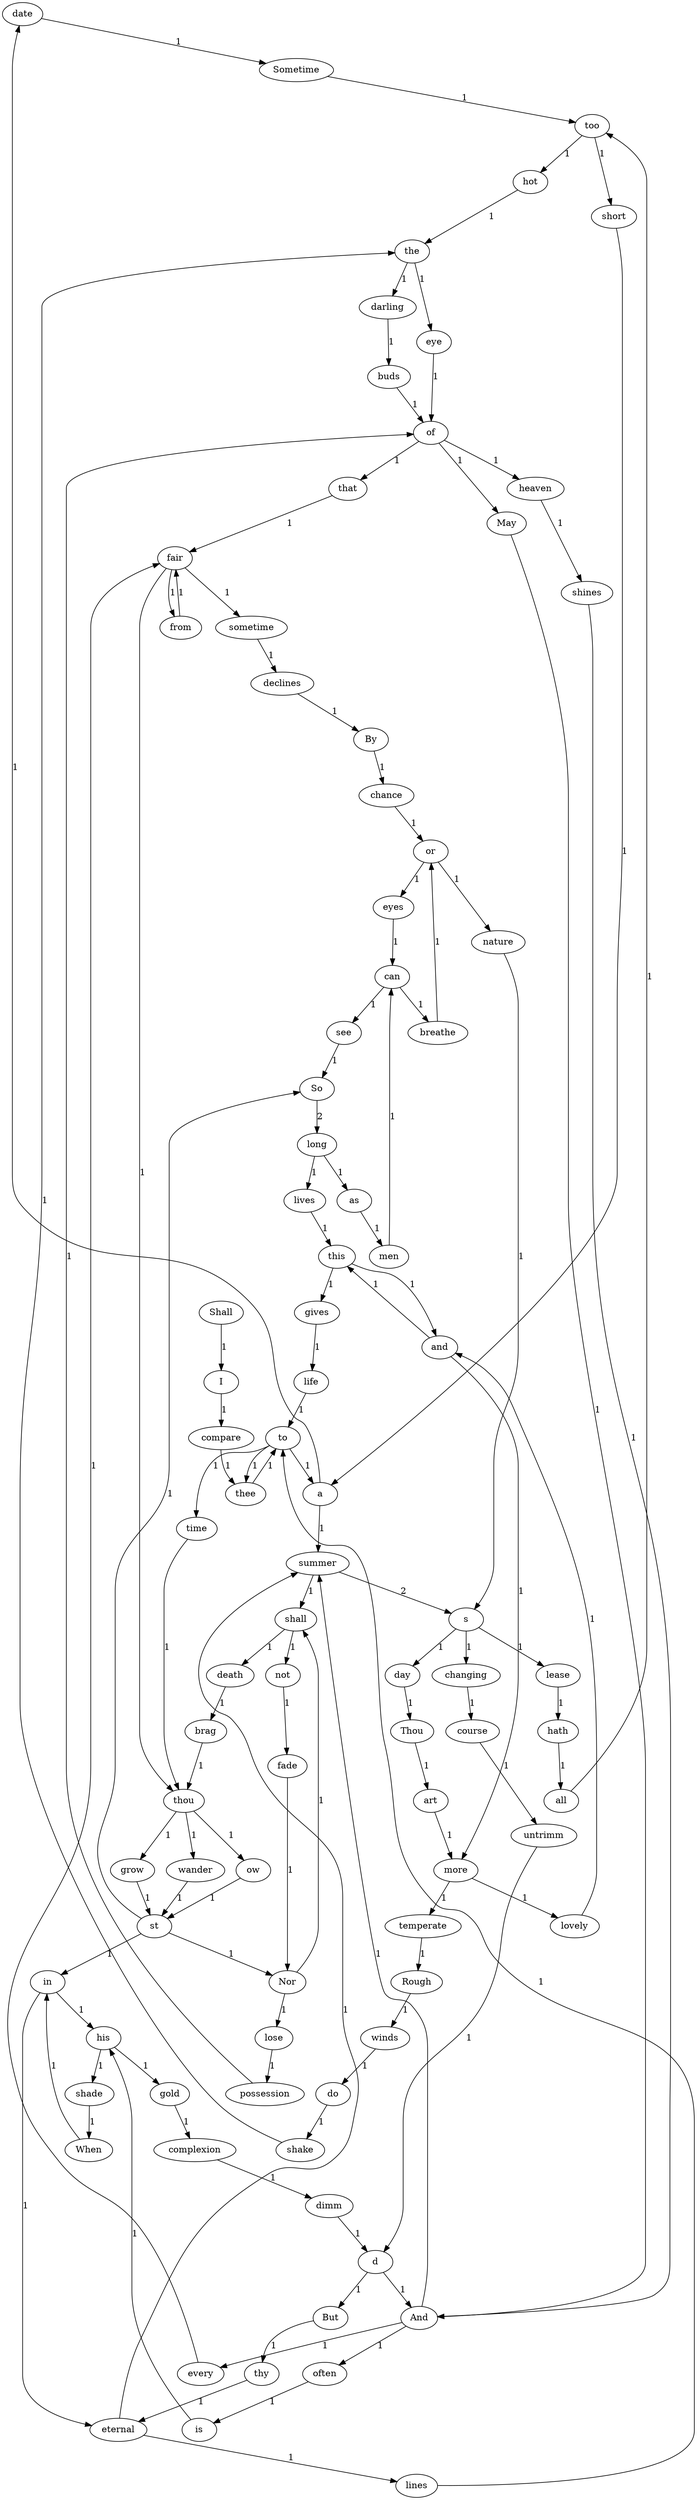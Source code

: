 digraph G {
  "date" -> "Sometime" [label="1"];
  "sometime" -> "declines" [label="1"];
  "shake" -> "the" [label="1"];
  "thy" -> "eternal" [label="1"];
  "possession" -> "of" [label="1"];
  "do" -> "shake" [label="1"];
  "fair" -> "sometime" [label="1"];
  "fair" -> "from" [label="1"];
  "fair" -> "thou" [label="1"];
  "buds" -> "of" [label="1"];
  "changing" -> "course" [label="1"];
  "that" -> "fair" [label="1"];
  "his" -> "gold" [label="1"];
  "his" -> "shade" [label="1"];
  "untrimm" -> "d" [label="1"];
  "from" -> "fair" [label="1"];
  "day" -> "Thou" [label="1"];
  "hath" -> "all" [label="1"];
  "all" -> "too" [label="1"];
  "thee" -> "to" [label="1"];
  "grow" -> "st" [label="1"];
  "lives" -> "this" [label="1"];
  "in" -> "eternal" [label="1"];
  "in" -> "his" [label="1"];
  "lose" -> "possession" [label="1"];
  "shade" -> "When" [label="1"];
  "this" -> "and" [label="1"];
  "this" -> "gives" [label="1"];
  "shall" -> "not" [label="1"];
  "shall" -> "death" [label="1"];
  "often" -> "is" [label="1"];
  "is" -> "his" [label="1"];
  "Rough" -> "winds" [label="1"];
  "heaven" -> "shines" [label="1"];
  "eye" -> "of" [label="1"];
  "Nor" -> "lose" [label="1"];
  "Nor" -> "shall" [label="1"];
  "temperate" -> "Rough" [label="1"];
  "as" -> "men" [label="1"];
  "And" -> "often" [label="1"];
  "And" -> "every" [label="1"];
  "And" -> "summer" [label="1"];
  "wander" -> "st" [label="1"];
  "shines" -> "And" [label="1"];
  "compare" -> "thee" [label="1"];
  "May" -> "And" [label="1"];
  "death" -> "brag" [label="1"];
  "I" -> "compare" [label="1"];
  "dimm" -> "d" [label="1"];
  "hot" -> "the" [label="1"];
  "eyes" -> "can" [label="1"];
  "Shall" -> "I" [label="1"];
  "summer" -> "s" [label="2"];
  "summer" -> "shall" [label="1"];
  "long" -> "as" [label="1"];
  "long" -> "lives" [label="1"];
  "life" -> "to" [label="1"];
  "gold" -> "complexion" [label="1"];
  "can" -> "see" [label="1"];
  "can" -> "breathe" [label="1"];
  "not" -> "fade" [label="1"];
  "see" -> "So" [label="1"];
  "fade" -> "Nor" [label="1"];
  "winds" -> "do" [label="1"];
  "too" -> "short" [label="1"];
  "too" -> "hot" [label="1"];
  "and" -> "more" [label="1"];
  "and" -> "this" [label="1"];
  "of" -> "that" [label="1"];
  "of" -> "May" [label="1"];
  "of" -> "heaven" [label="1"];
  "men" -> "can" [label="1"];
  "brag" -> "thou" [label="1"];
  "course" -> "untrimm" [label="1"];
  "lines" -> "to" [label="1"];
  "Thou" -> "art" [label="1"];
  "every" -> "fair" [label="1"];
  "gives" -> "life" [label="1"];
  "declines" -> "By" [label="1"];
  "But" -> "thy" [label="1"];
  "a" -> "date" [label="1"];
  "a" -> "summer" [label="1"];
  "lovely" -> "and" [label="1"];
  "st" -> "Nor" [label="1"];
  "st" -> "in" [label="1"];
  "st" -> "So" [label="1"];
  "art" -> "more" [label="1"];
  "chance" -> "or" [label="1"];
  "or" -> "nature" [label="1"];
  "or" -> "eyes" [label="1"];
  "d" -> "But" [label="1"];
  "d" -> "And" [label="1"];
  "darling" -> "buds" [label="1"];
  "nature" -> "s" [label="1"];
  "more" -> "lovely" [label="1"];
  "more" -> "temperate" [label="1"];
  "complexion" -> "dimm" [label="1"];
  "ow" -> "st" [label="1"];
  "thou" -> "grow" [label="1"];
  "thou" -> "wander" [label="1"];
  "thou" -> "ow" [label="1"];
  "breathe" -> "or" [label="1"];
  "the" -> "eye" [label="1"];
  "the" -> "darling" [label="1"];
  "eternal" -> "lines" [label="1"];
  "eternal" -> "summer" [label="1"];
  "s" -> "lease" [label="1"];
  "s" -> "changing" [label="1"];
  "s" -> "day" [label="1"];
  "When" -> "in" [label="1"];
  "By" -> "chance" [label="1"];
  "short" -> "a" [label="1"];
  "Sometime" -> "too" [label="1"];
  "to" -> "a" [label="1"];
  "to" -> "thee" [label="1"];
  "to" -> "time" [label="1"];
  "lease" -> "hath" [label="1"];
  "time" -> "thou" [label="1"];
  "So" -> "long" [label="2"];
}
